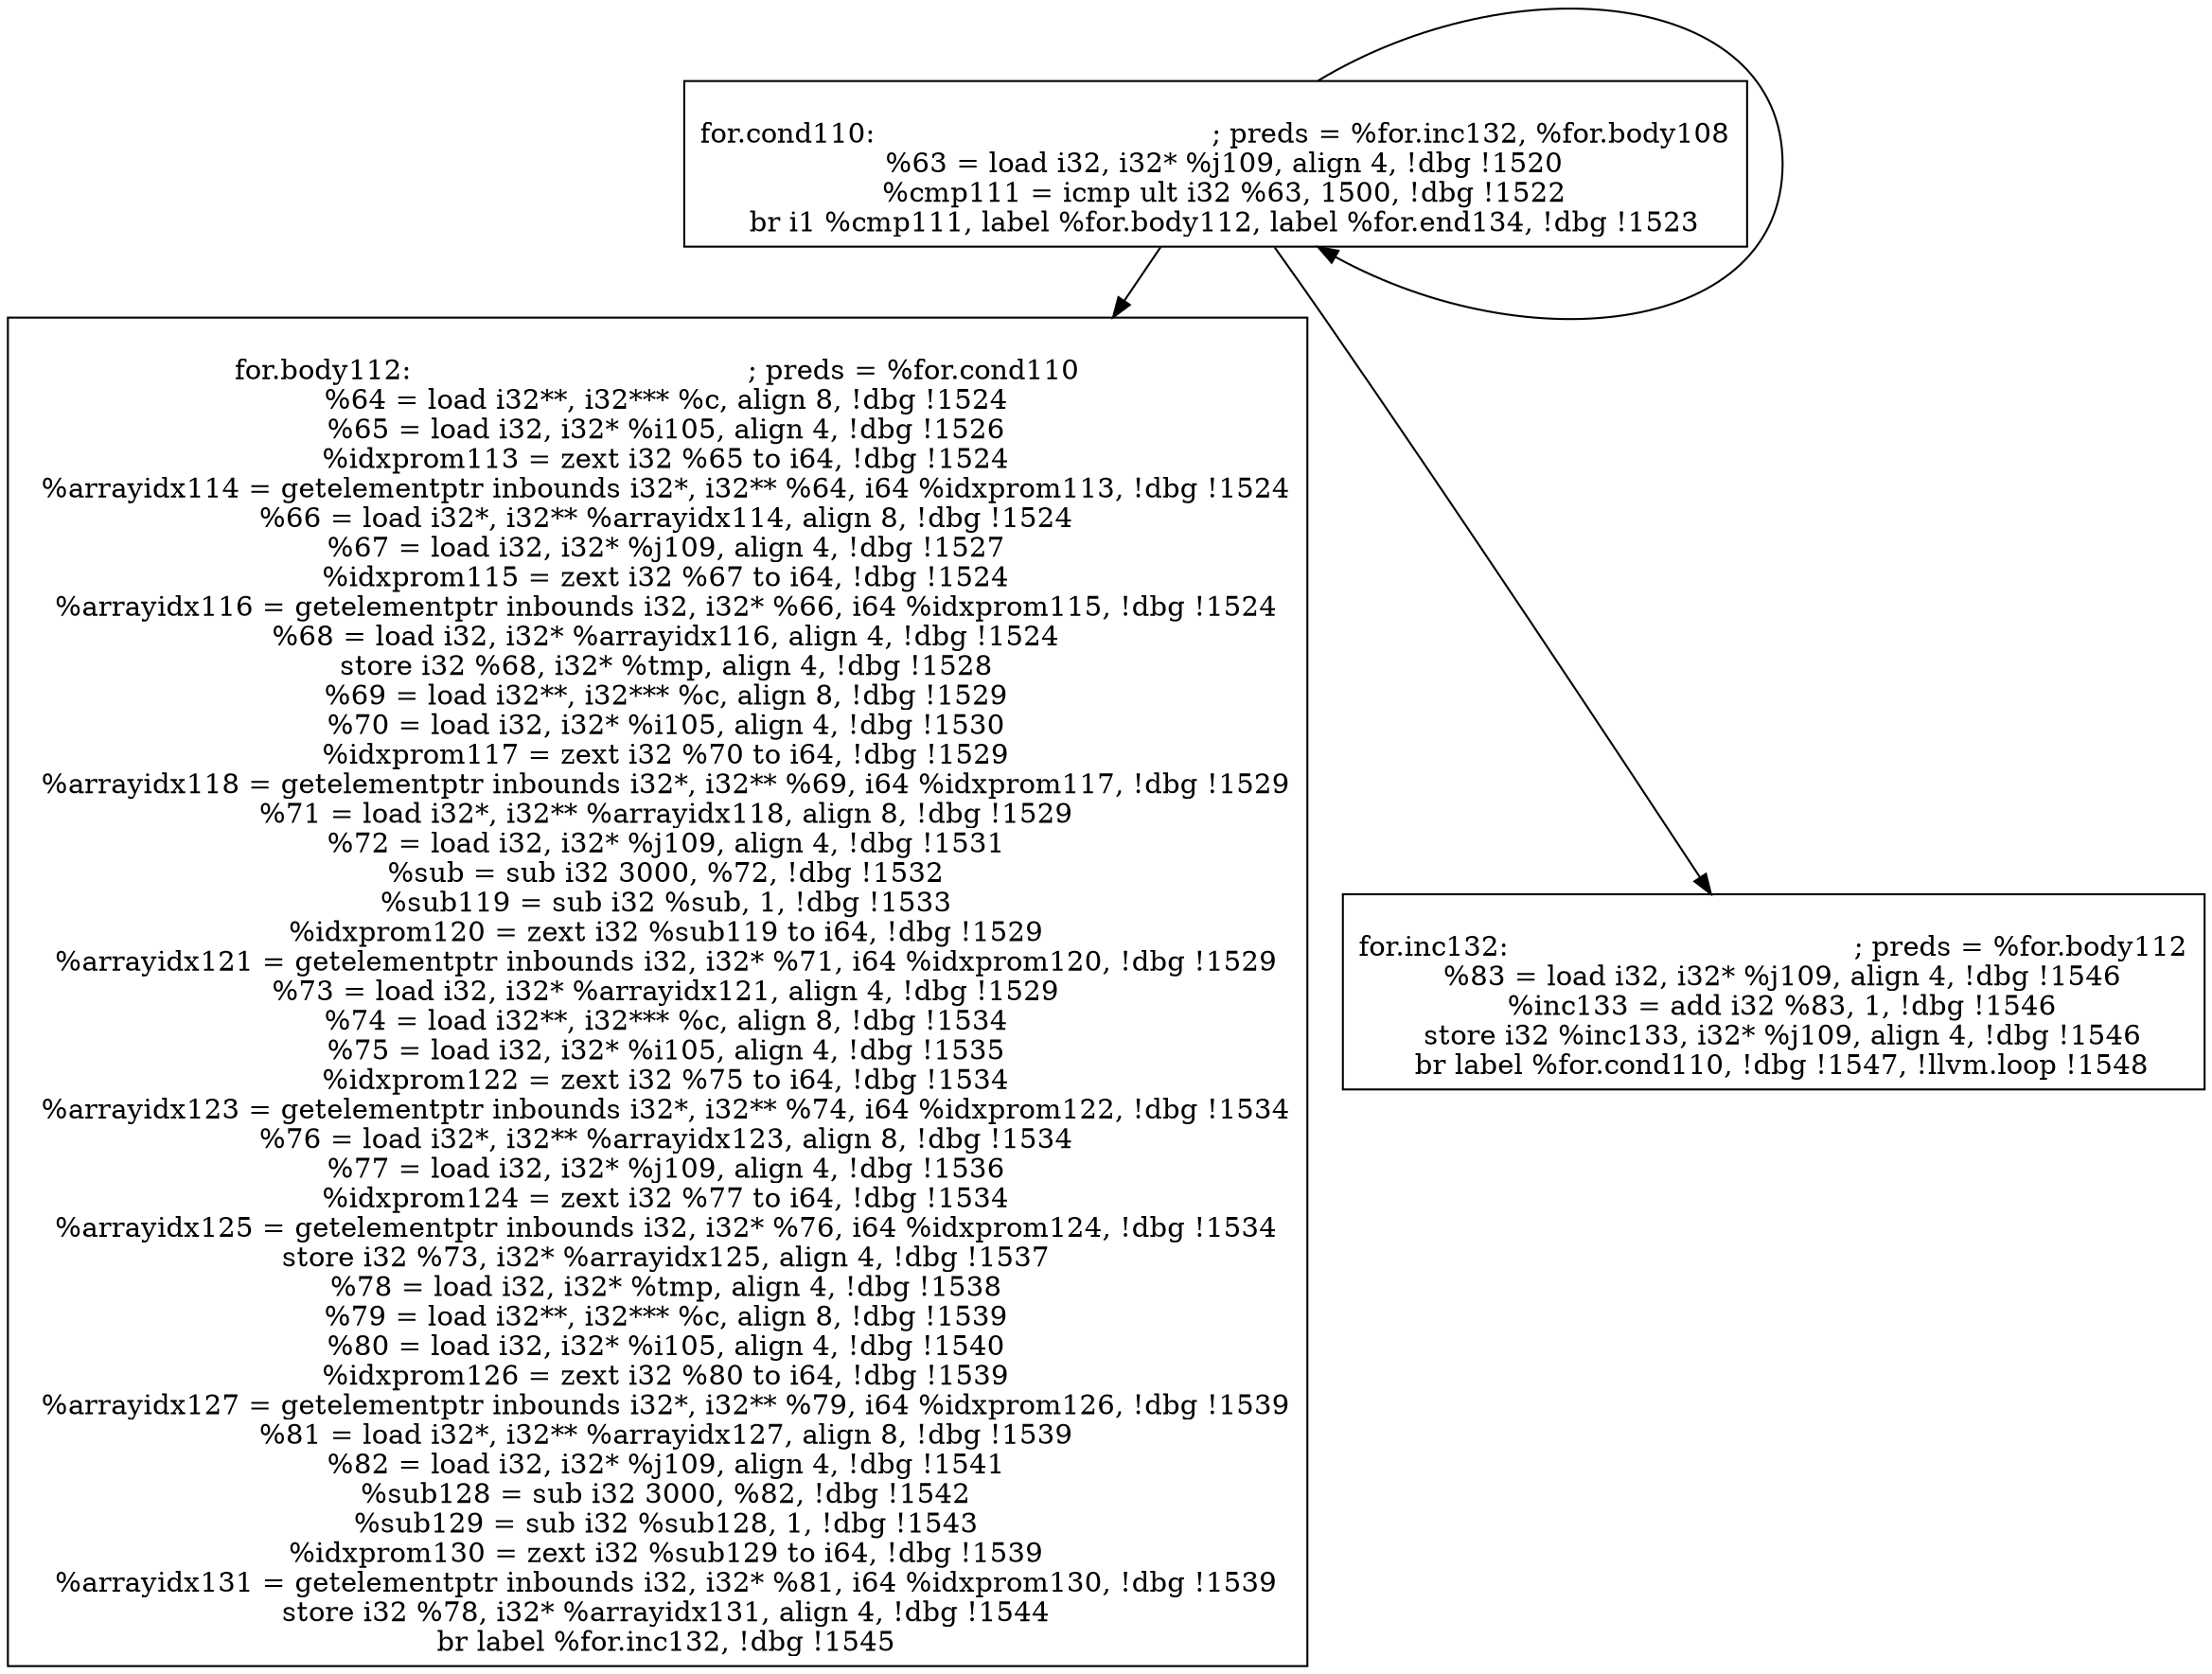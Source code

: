 
digraph G {


node1017 [label="
for.body112:                                      ; preds = %for.cond110
  %64 = load i32**, i32*** %c, align 8, !dbg !1524
  %65 = load i32, i32* %i105, align 4, !dbg !1526
  %idxprom113 = zext i32 %65 to i64, !dbg !1524
  %arrayidx114 = getelementptr inbounds i32*, i32** %64, i64 %idxprom113, !dbg !1524
  %66 = load i32*, i32** %arrayidx114, align 8, !dbg !1524
  %67 = load i32, i32* %j109, align 4, !dbg !1527
  %idxprom115 = zext i32 %67 to i64, !dbg !1524
  %arrayidx116 = getelementptr inbounds i32, i32* %66, i64 %idxprom115, !dbg !1524
  %68 = load i32, i32* %arrayidx116, align 4, !dbg !1524
  store i32 %68, i32* %tmp, align 4, !dbg !1528
  %69 = load i32**, i32*** %c, align 8, !dbg !1529
  %70 = load i32, i32* %i105, align 4, !dbg !1530
  %idxprom117 = zext i32 %70 to i64, !dbg !1529
  %arrayidx118 = getelementptr inbounds i32*, i32** %69, i64 %idxprom117, !dbg !1529
  %71 = load i32*, i32** %arrayidx118, align 8, !dbg !1529
  %72 = load i32, i32* %j109, align 4, !dbg !1531
  %sub = sub i32 3000, %72, !dbg !1532
  %sub119 = sub i32 %sub, 1, !dbg !1533
  %idxprom120 = zext i32 %sub119 to i64, !dbg !1529
  %arrayidx121 = getelementptr inbounds i32, i32* %71, i64 %idxprom120, !dbg !1529
  %73 = load i32, i32* %arrayidx121, align 4, !dbg !1529
  %74 = load i32**, i32*** %c, align 8, !dbg !1534
  %75 = load i32, i32* %i105, align 4, !dbg !1535
  %idxprom122 = zext i32 %75 to i64, !dbg !1534
  %arrayidx123 = getelementptr inbounds i32*, i32** %74, i64 %idxprom122, !dbg !1534
  %76 = load i32*, i32** %arrayidx123, align 8, !dbg !1534
  %77 = load i32, i32* %j109, align 4, !dbg !1536
  %idxprom124 = zext i32 %77 to i64, !dbg !1534
  %arrayidx125 = getelementptr inbounds i32, i32* %76, i64 %idxprom124, !dbg !1534
  store i32 %73, i32* %arrayidx125, align 4, !dbg !1537
  %78 = load i32, i32* %tmp, align 4, !dbg !1538
  %79 = load i32**, i32*** %c, align 8, !dbg !1539
  %80 = load i32, i32* %i105, align 4, !dbg !1540
  %idxprom126 = zext i32 %80 to i64, !dbg !1539
  %arrayidx127 = getelementptr inbounds i32*, i32** %79, i64 %idxprom126, !dbg !1539
  %81 = load i32*, i32** %arrayidx127, align 8, !dbg !1539
  %82 = load i32, i32* %j109, align 4, !dbg !1541
  %sub128 = sub i32 3000, %82, !dbg !1542
  %sub129 = sub i32 %sub128, 1, !dbg !1543
  %idxprom130 = zext i32 %sub129 to i64, !dbg !1539
  %arrayidx131 = getelementptr inbounds i32, i32* %81, i64 %idxprom130, !dbg !1539
  store i32 %78, i32* %arrayidx131, align 4, !dbg !1544
  br label %for.inc132, !dbg !1545
",shape=rectangle ]
node1015 [label="
for.inc132:                                       ; preds = %for.body112
  %83 = load i32, i32* %j109, align 4, !dbg !1546
  %inc133 = add i32 %83, 1, !dbg !1546
  store i32 %inc133, i32* %j109, align 4, !dbg !1546
  br label %for.cond110, !dbg !1547, !llvm.loop !1548
",shape=rectangle ]
node1016 [label="
for.cond110:                                      ; preds = %for.inc132, %for.body108
  %63 = load i32, i32* %j109, align 4, !dbg !1520
  %cmp111 = icmp ult i32 %63, 1500, !dbg !1522
  br i1 %cmp111, label %for.body112, label %for.end134, !dbg !1523
",shape=rectangle ]

node1016->node1017 [ ]
node1016->node1015 [ ]
node1016->node1016 [ ]


}
